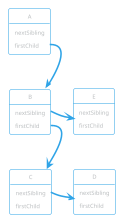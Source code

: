 @startuml
scale 0.5
!theme cerulean-outline
object A {
  nextSibling
  firstChild
}
object B {
  nextSibling
  firstChild
}
object C {
  nextSibling
  firstChild
}
object D {
  nextSibling
  firstChild
}
object E {
  nextSibling
  firstChild
}
A::firstChild --> B
B::firstChild --> C
B::nextSibling -r-> E
C::nextSibling -r-> D
@enduml
